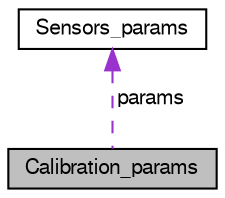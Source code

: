 digraph "Calibration_params"
{
  edge [fontname="FreeSans",fontsize="10",labelfontname="FreeSans",labelfontsize="10"];
  node [fontname="FreeSans",fontsize="10",shape=record];
  Node1 [label="Calibration_params",height=0.2,width=0.4,color="black", fillcolor="grey75", style="filled", fontcolor="black"];
  Node2 -> Node1 [dir="back",color="darkorchid3",fontsize="10",style="dashed",label=" params" ,fontname="FreeSans"];
  Node2 [label="Sensors_params",height=0.2,width=0.4,color="black", fillcolor="white", style="filled",URL="$meteo__stick__calib_8h.html#structSensors__params",tooltip="Calibration_params structure initialized with calibvration data read from meteostick eeprom..."];
}
